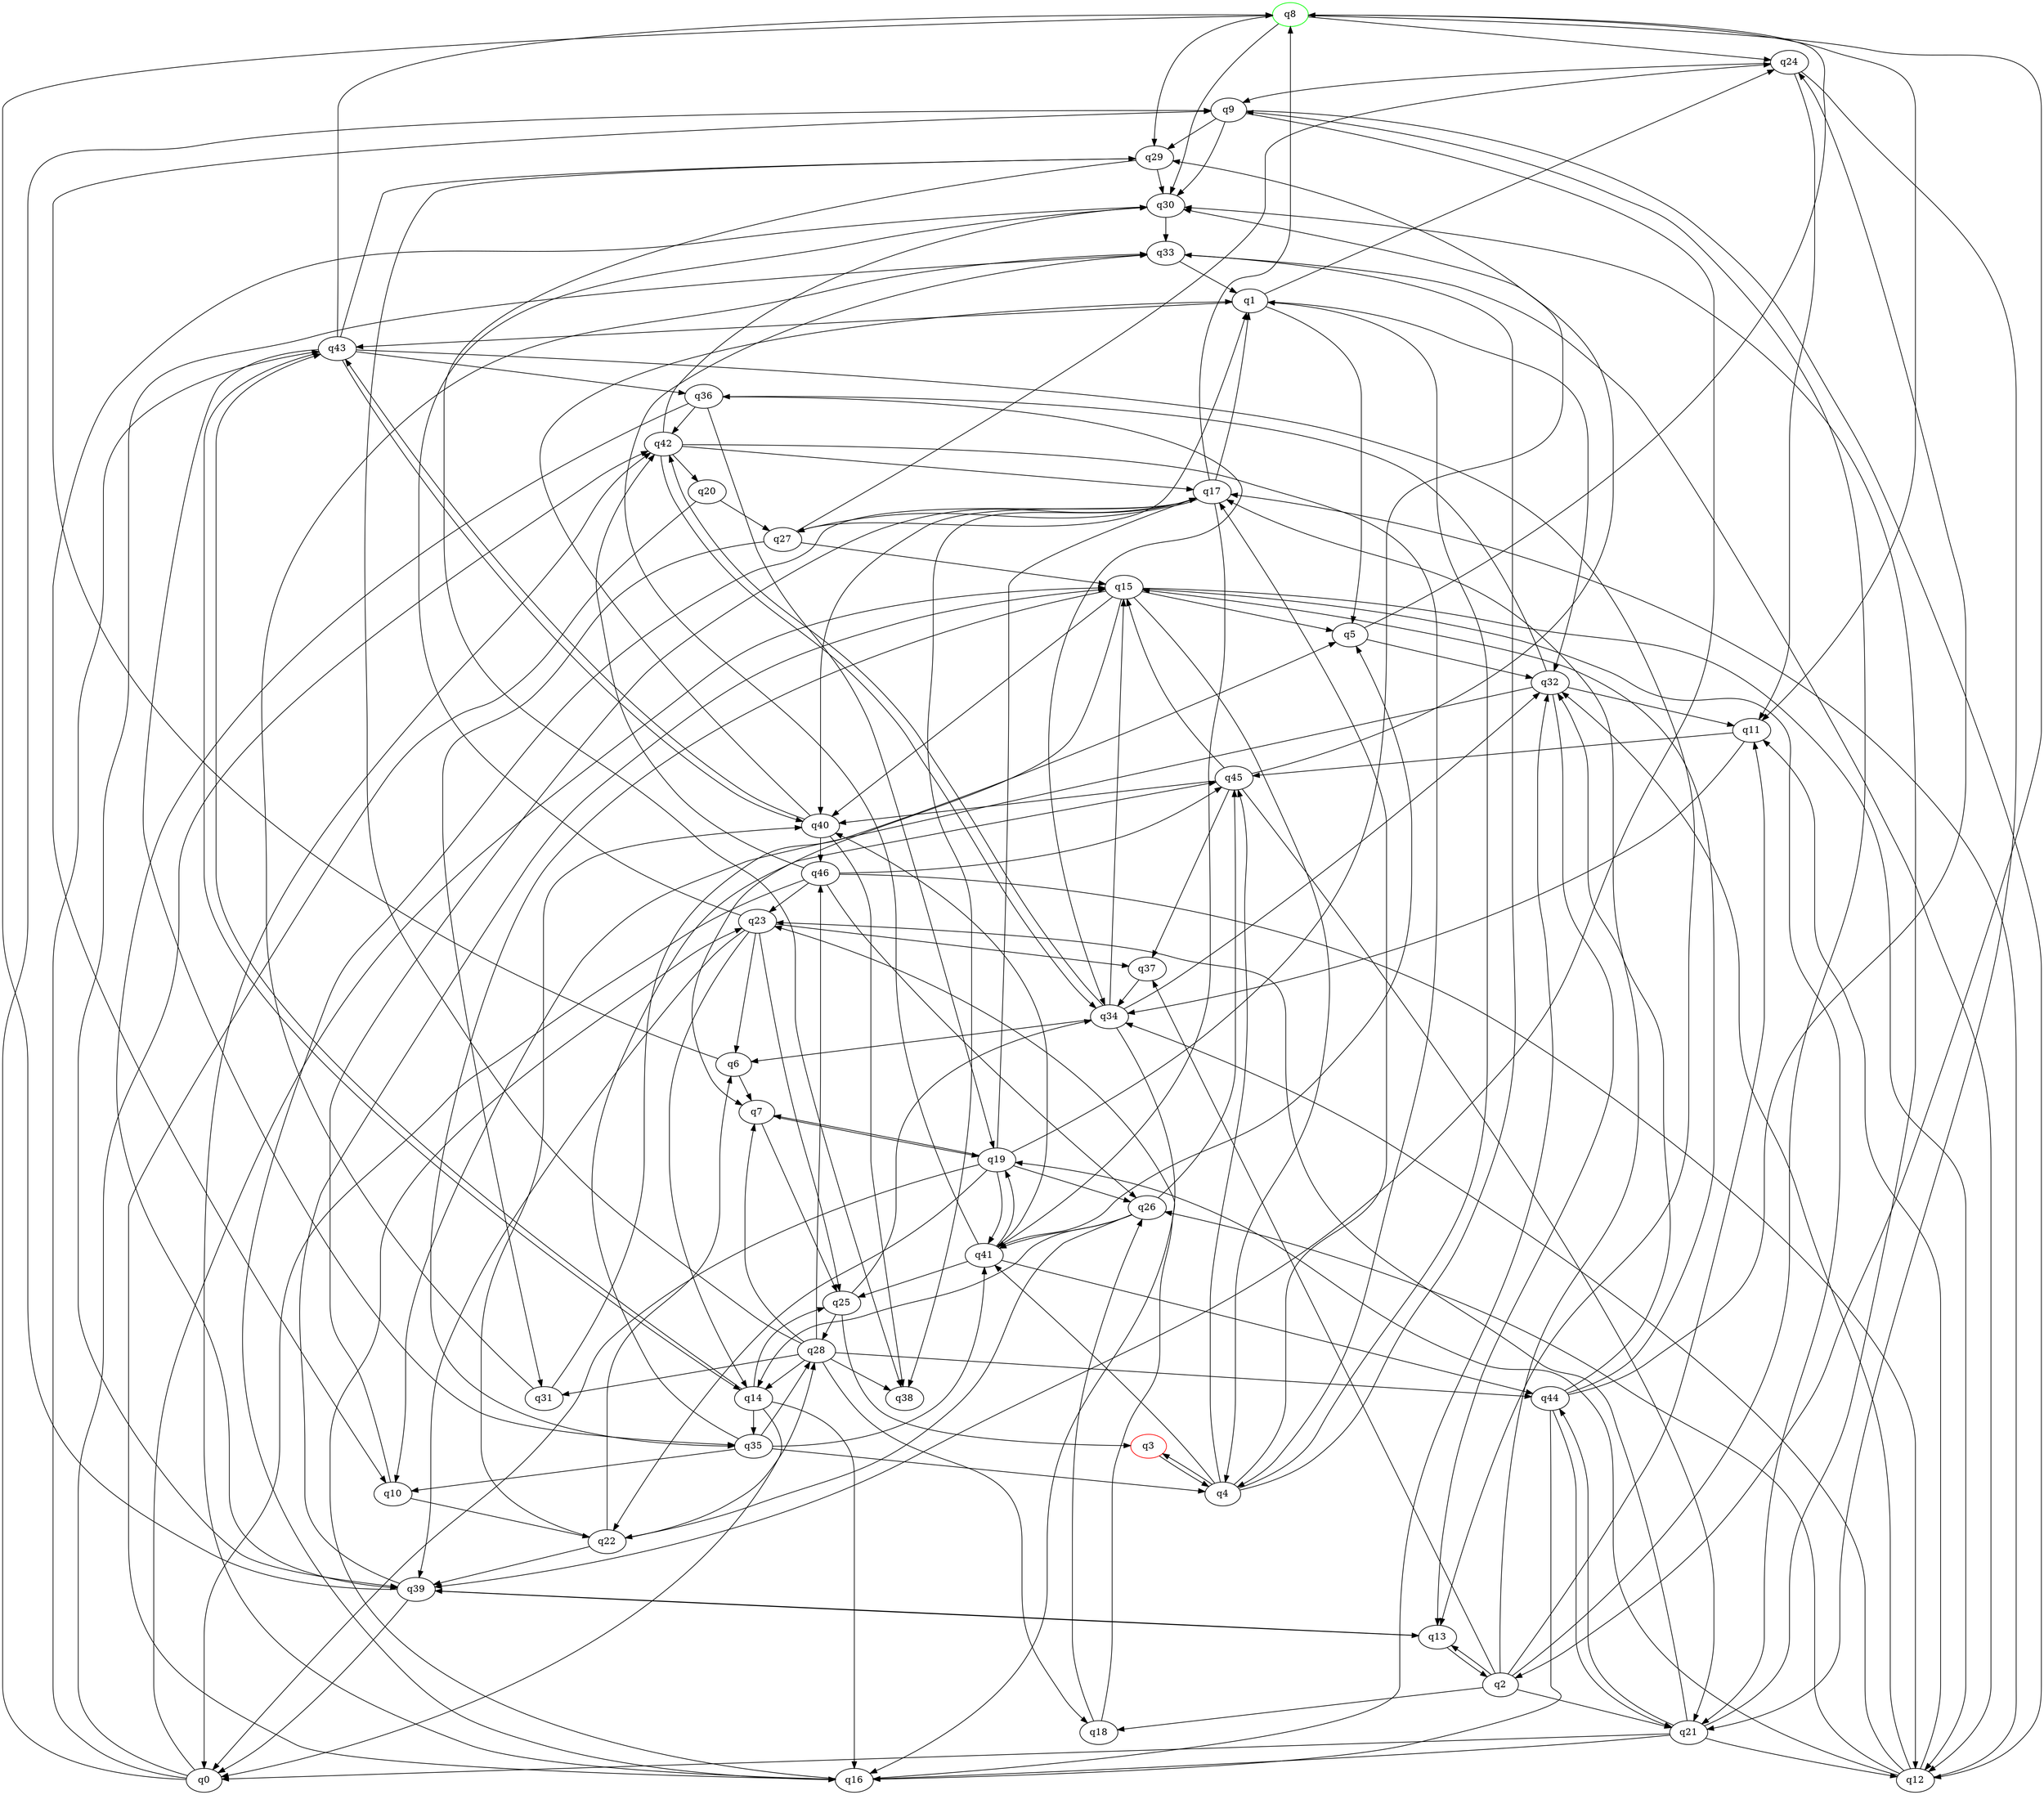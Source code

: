 digraph A{
q8 [initial=1,color=green];
q3 [final=1,color=red];
q0 -> q9;
q0 -> q15;
q0 -> q42;
q0 -> q43;
q1 -> q5;
q1 -> q24;
q1 -> q32;
q1 -> q43;
q2 -> q9;
q2 -> q11;
q2 -> q13;
q2 -> q17;
q2 -> q18;
q2 -> q21;
q2 -> q37;
q3 -> q4;
q4 -> q1;
q4 -> q3;
q4 -> q17;
q4 -> q33;
q4 -> q41;
q4 -> q45;
q5 -> q8;
q5 -> q32;
q6 -> q7;
q6 -> q9;
q7 -> q19;
q7 -> q25;
q8 -> q2;
q8 -> q11;
q8 -> q24;
q8 -> q29;
q8 -> q30;
q9 -> q12;
q9 -> q29;
q9 -> q30;
q9 -> q39;
q10 -> q17;
q10 -> q22;
q11 -> q34;
q11 -> q45;
q12 -> q11;
q12 -> q17;
q12 -> q19;
q12 -> q26;
q12 -> q32;
q12 -> q34;
q13 -> q2;
q13 -> q39;
q14 -> q0;
q14 -> q16;
q14 -> q25;
q14 -> q35;
q14 -> q43;
q15 -> q4;
q15 -> q5;
q15 -> q7;
q15 -> q12;
q15 -> q21;
q15 -> q35;
q15 -> q40;
q16 -> q23;
q16 -> q32;
q16 -> q42;
q17 -> q1;
q17 -> q8;
q17 -> q16;
q17 -> q27;
q17 -> q38;
q17 -> q40;
q17 -> q41;
q18 -> q23;
q18 -> q26;
q19 -> q0;
q19 -> q7;
q19 -> q17;
q19 -> q22;
q19 -> q26;
q19 -> q29;
q19 -> q41;
q20 -> q16;
q20 -> q27;
q21 -> q0;
q21 -> q12;
q21 -> q16;
q21 -> q23;
q21 -> q30;
q21 -> q44;
q22 -> q6;
q22 -> q28;
q22 -> q39;
q22 -> q40;
q23 -> q6;
q23 -> q14;
q23 -> q25;
q23 -> q30;
q23 -> q37;
q23 -> q39;
q24 -> q9;
q24 -> q11;
q24 -> q21;
q25 -> q3;
q25 -> q28;
q25 -> q34;
q26 -> q14;
q26 -> q22;
q26 -> q41;
q26 -> q45;
q27 -> q1;
q27 -> q15;
q27 -> q24;
q27 -> q31;
q28 -> q7;
q28 -> q14;
q28 -> q18;
q28 -> q29;
q28 -> q31;
q28 -> q38;
q28 -> q44;
q28 -> q46;
q29 -> q30;
q29 -> q38;
q30 -> q10;
q30 -> q33;
q31 -> q5;
q31 -> q33;
q32 -> q10;
q32 -> q11;
q32 -> q13;
q32 -> q36;
q33 -> q1;
q33 -> q12;
q33 -> q39;
q34 -> q6;
q34 -> q15;
q34 -> q16;
q34 -> q32;
q34 -> q42;
q35 -> q4;
q35 -> q10;
q35 -> q28;
q35 -> q41;
q35 -> q45;
q36 -> q19;
q36 -> q34;
q36 -> q39;
q36 -> q42;
q37 -> q34;
q39 -> q0;
q39 -> q8;
q39 -> q13;
q39 -> q15;
q40 -> q1;
q40 -> q38;
q40 -> q43;
q40 -> q46;
q41 -> q5;
q41 -> q19;
q41 -> q25;
q41 -> q33;
q41 -> q40;
q41 -> q44;
q42 -> q4;
q42 -> q17;
q42 -> q20;
q42 -> q30;
q42 -> q34;
q43 -> q8;
q43 -> q13;
q43 -> q14;
q43 -> q29;
q43 -> q35;
q43 -> q36;
q43 -> q40;
q44 -> q15;
q44 -> q16;
q44 -> q21;
q44 -> q24;
q44 -> q32;
q45 -> q15;
q45 -> q21;
q45 -> q30;
q45 -> q37;
q45 -> q40;
q46 -> q0;
q46 -> q12;
q46 -> q23;
q46 -> q26;
q46 -> q42;
q46 -> q45;
}